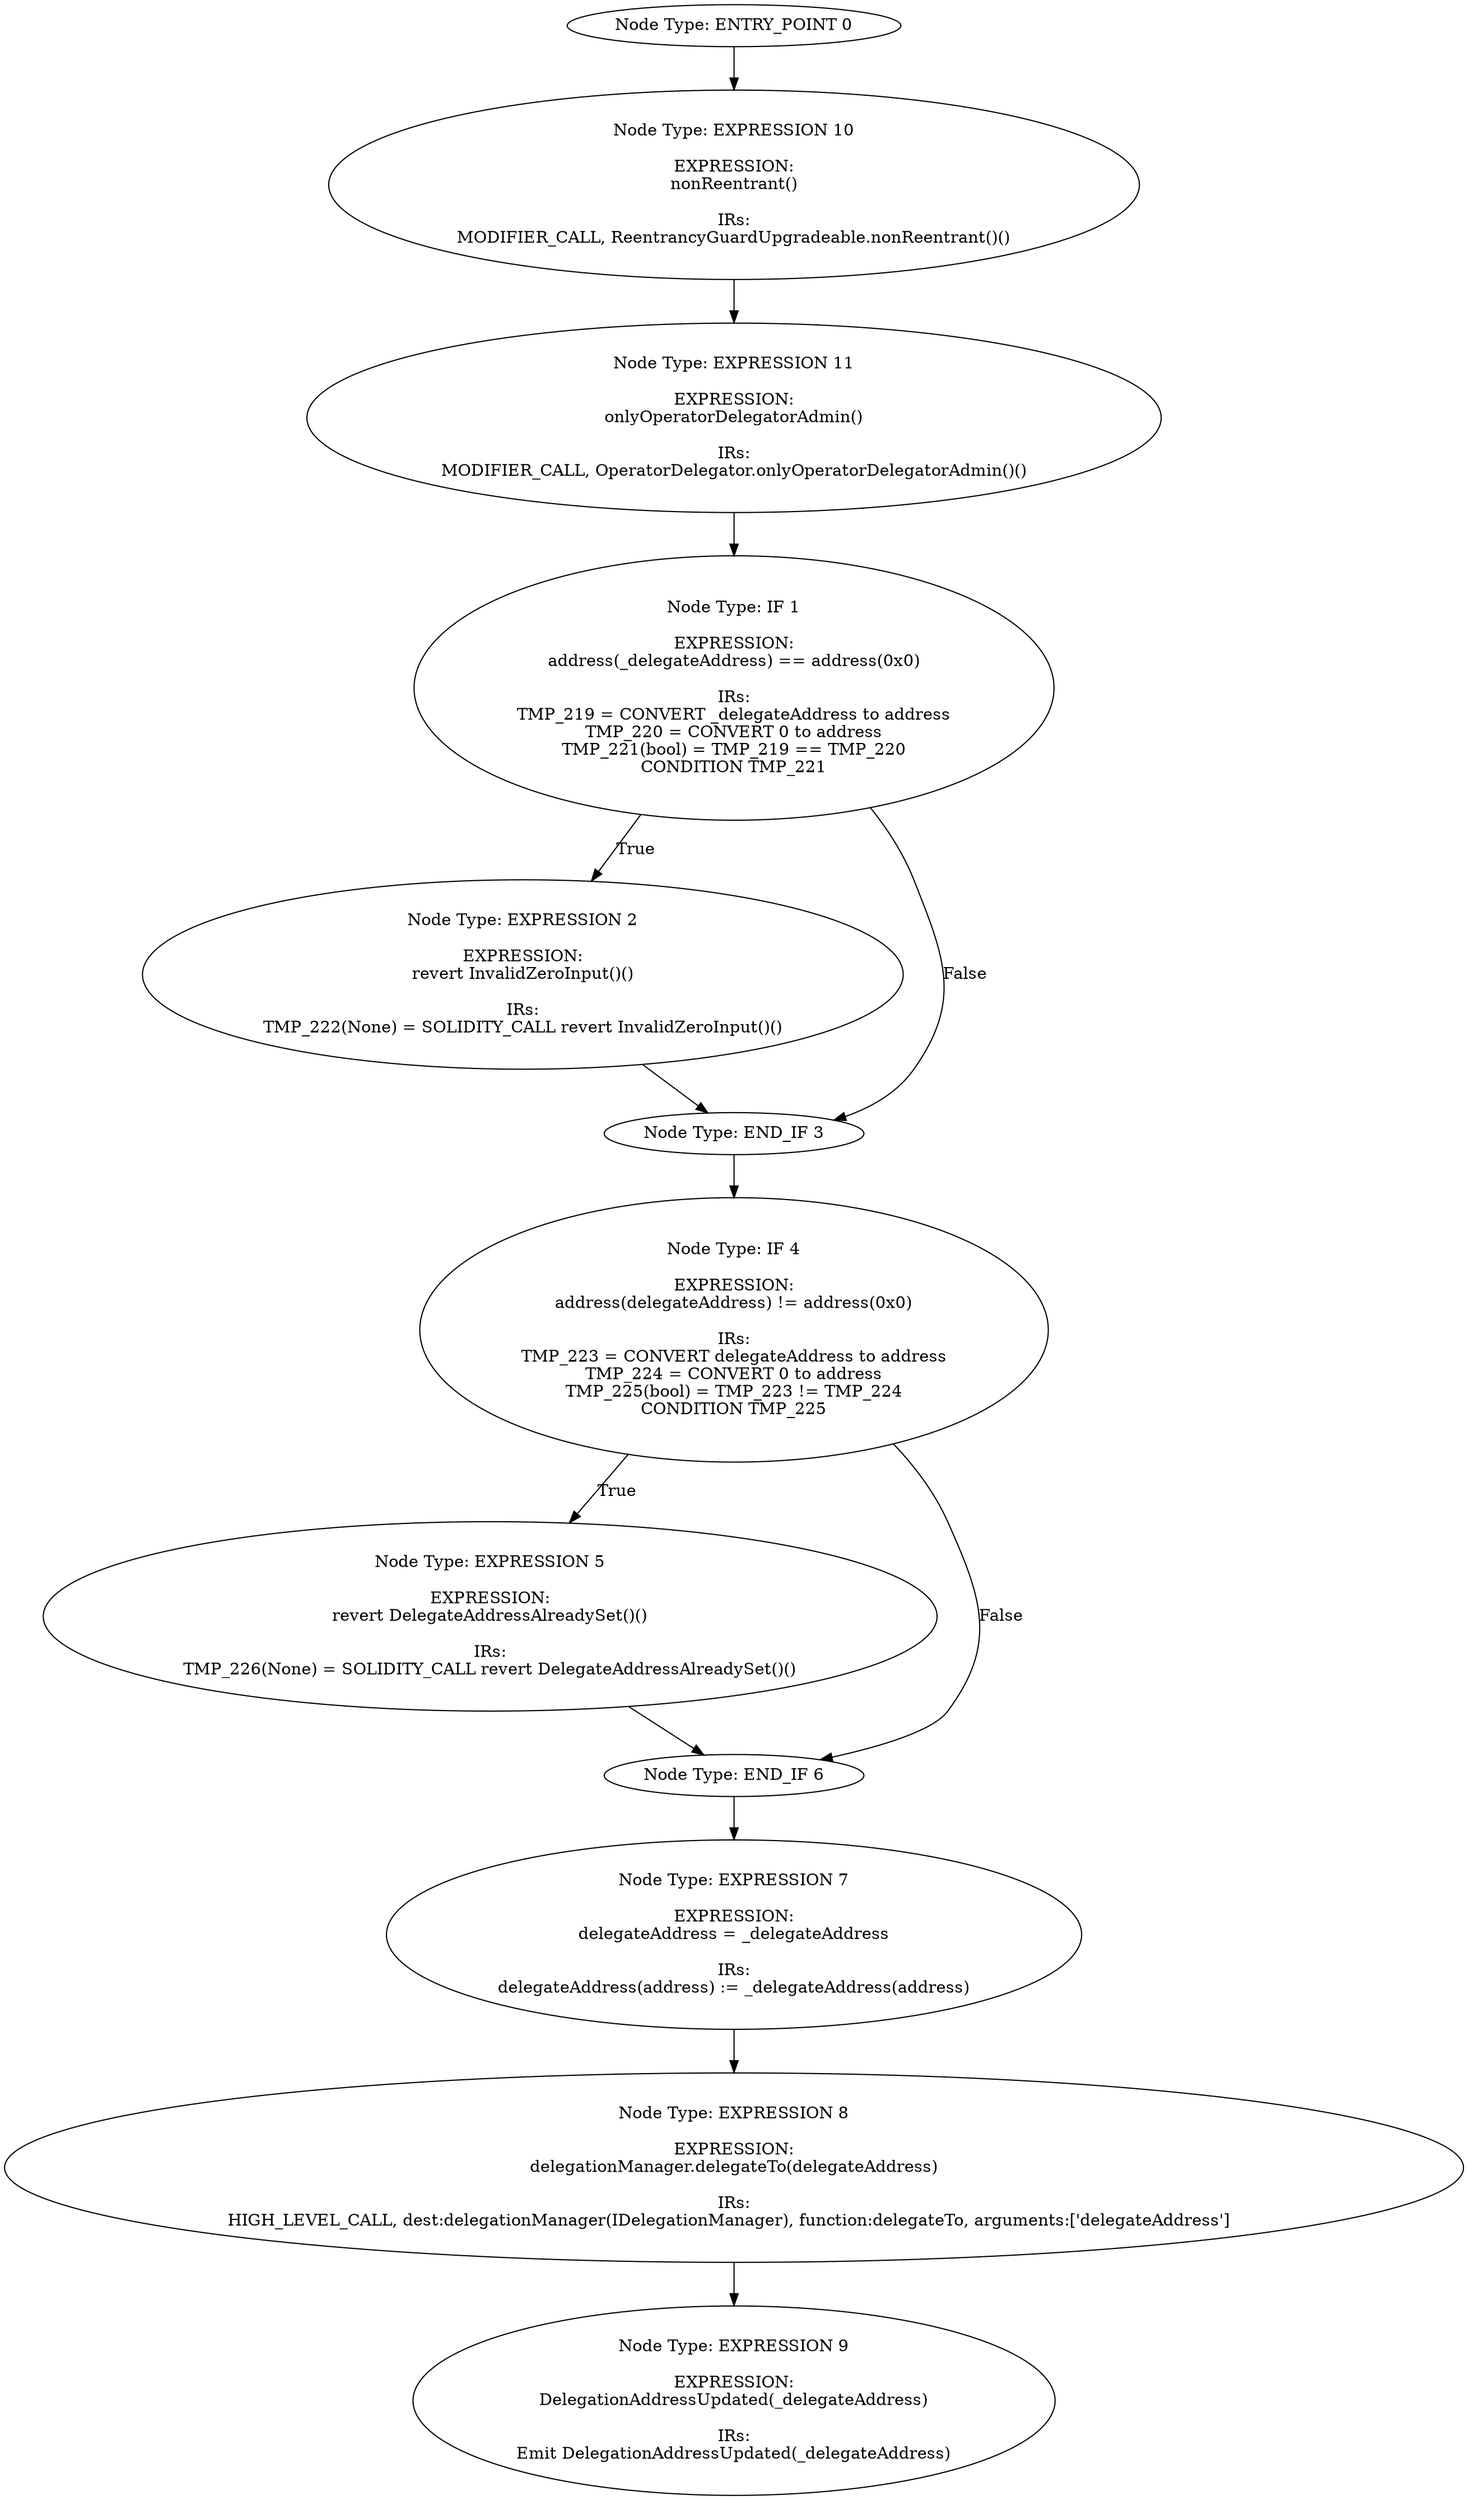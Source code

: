 digraph{
0[label="Node Type: ENTRY_POINT 0
"];
0->10;
1[label="Node Type: IF 1

EXPRESSION:
address(_delegateAddress) == address(0x0)

IRs:
TMP_219 = CONVERT _delegateAddress to address
TMP_220 = CONVERT 0 to address
TMP_221(bool) = TMP_219 == TMP_220
CONDITION TMP_221"];
1->2[label="True"];
1->3[label="False"];
2[label="Node Type: EXPRESSION 2

EXPRESSION:
revert InvalidZeroInput()()

IRs:
TMP_222(None) = SOLIDITY_CALL revert InvalidZeroInput()()"];
2->3;
3[label="Node Type: END_IF 3
"];
3->4;
4[label="Node Type: IF 4

EXPRESSION:
address(delegateAddress) != address(0x0)

IRs:
TMP_223 = CONVERT delegateAddress to address
TMP_224 = CONVERT 0 to address
TMP_225(bool) = TMP_223 != TMP_224
CONDITION TMP_225"];
4->5[label="True"];
4->6[label="False"];
5[label="Node Type: EXPRESSION 5

EXPRESSION:
revert DelegateAddressAlreadySet()()

IRs:
TMP_226(None) = SOLIDITY_CALL revert DelegateAddressAlreadySet()()"];
5->6;
6[label="Node Type: END_IF 6
"];
6->7;
7[label="Node Type: EXPRESSION 7

EXPRESSION:
delegateAddress = _delegateAddress

IRs:
delegateAddress(address) := _delegateAddress(address)"];
7->8;
8[label="Node Type: EXPRESSION 8

EXPRESSION:
delegationManager.delegateTo(delegateAddress)

IRs:
HIGH_LEVEL_CALL, dest:delegationManager(IDelegationManager), function:delegateTo, arguments:['delegateAddress']  "];
8->9;
9[label="Node Type: EXPRESSION 9

EXPRESSION:
DelegationAddressUpdated(_delegateAddress)

IRs:
Emit DelegationAddressUpdated(_delegateAddress)"];
10[label="Node Type: EXPRESSION 10

EXPRESSION:
nonReentrant()

IRs:
MODIFIER_CALL, ReentrancyGuardUpgradeable.nonReentrant()()"];
10->11;
11[label="Node Type: EXPRESSION 11

EXPRESSION:
onlyOperatorDelegatorAdmin()

IRs:
MODIFIER_CALL, OperatorDelegator.onlyOperatorDelegatorAdmin()()"];
11->1;
}
